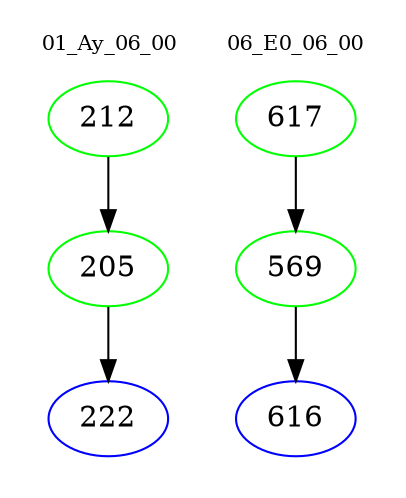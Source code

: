 digraph{
subgraph cluster_0 {
color = white
label = "01_Ay_06_00";
fontsize=10;
T0_212 [label="212", color="green"]
T0_212 -> T0_205 [color="black"]
T0_205 [label="205", color="green"]
T0_205 -> T0_222 [color="black"]
T0_222 [label="222", color="blue"]
}
subgraph cluster_1 {
color = white
label = "06_E0_06_00";
fontsize=10;
T1_617 [label="617", color="green"]
T1_617 -> T1_569 [color="black"]
T1_569 [label="569", color="green"]
T1_569 -> T1_616 [color="black"]
T1_616 [label="616", color="blue"]
}
}
